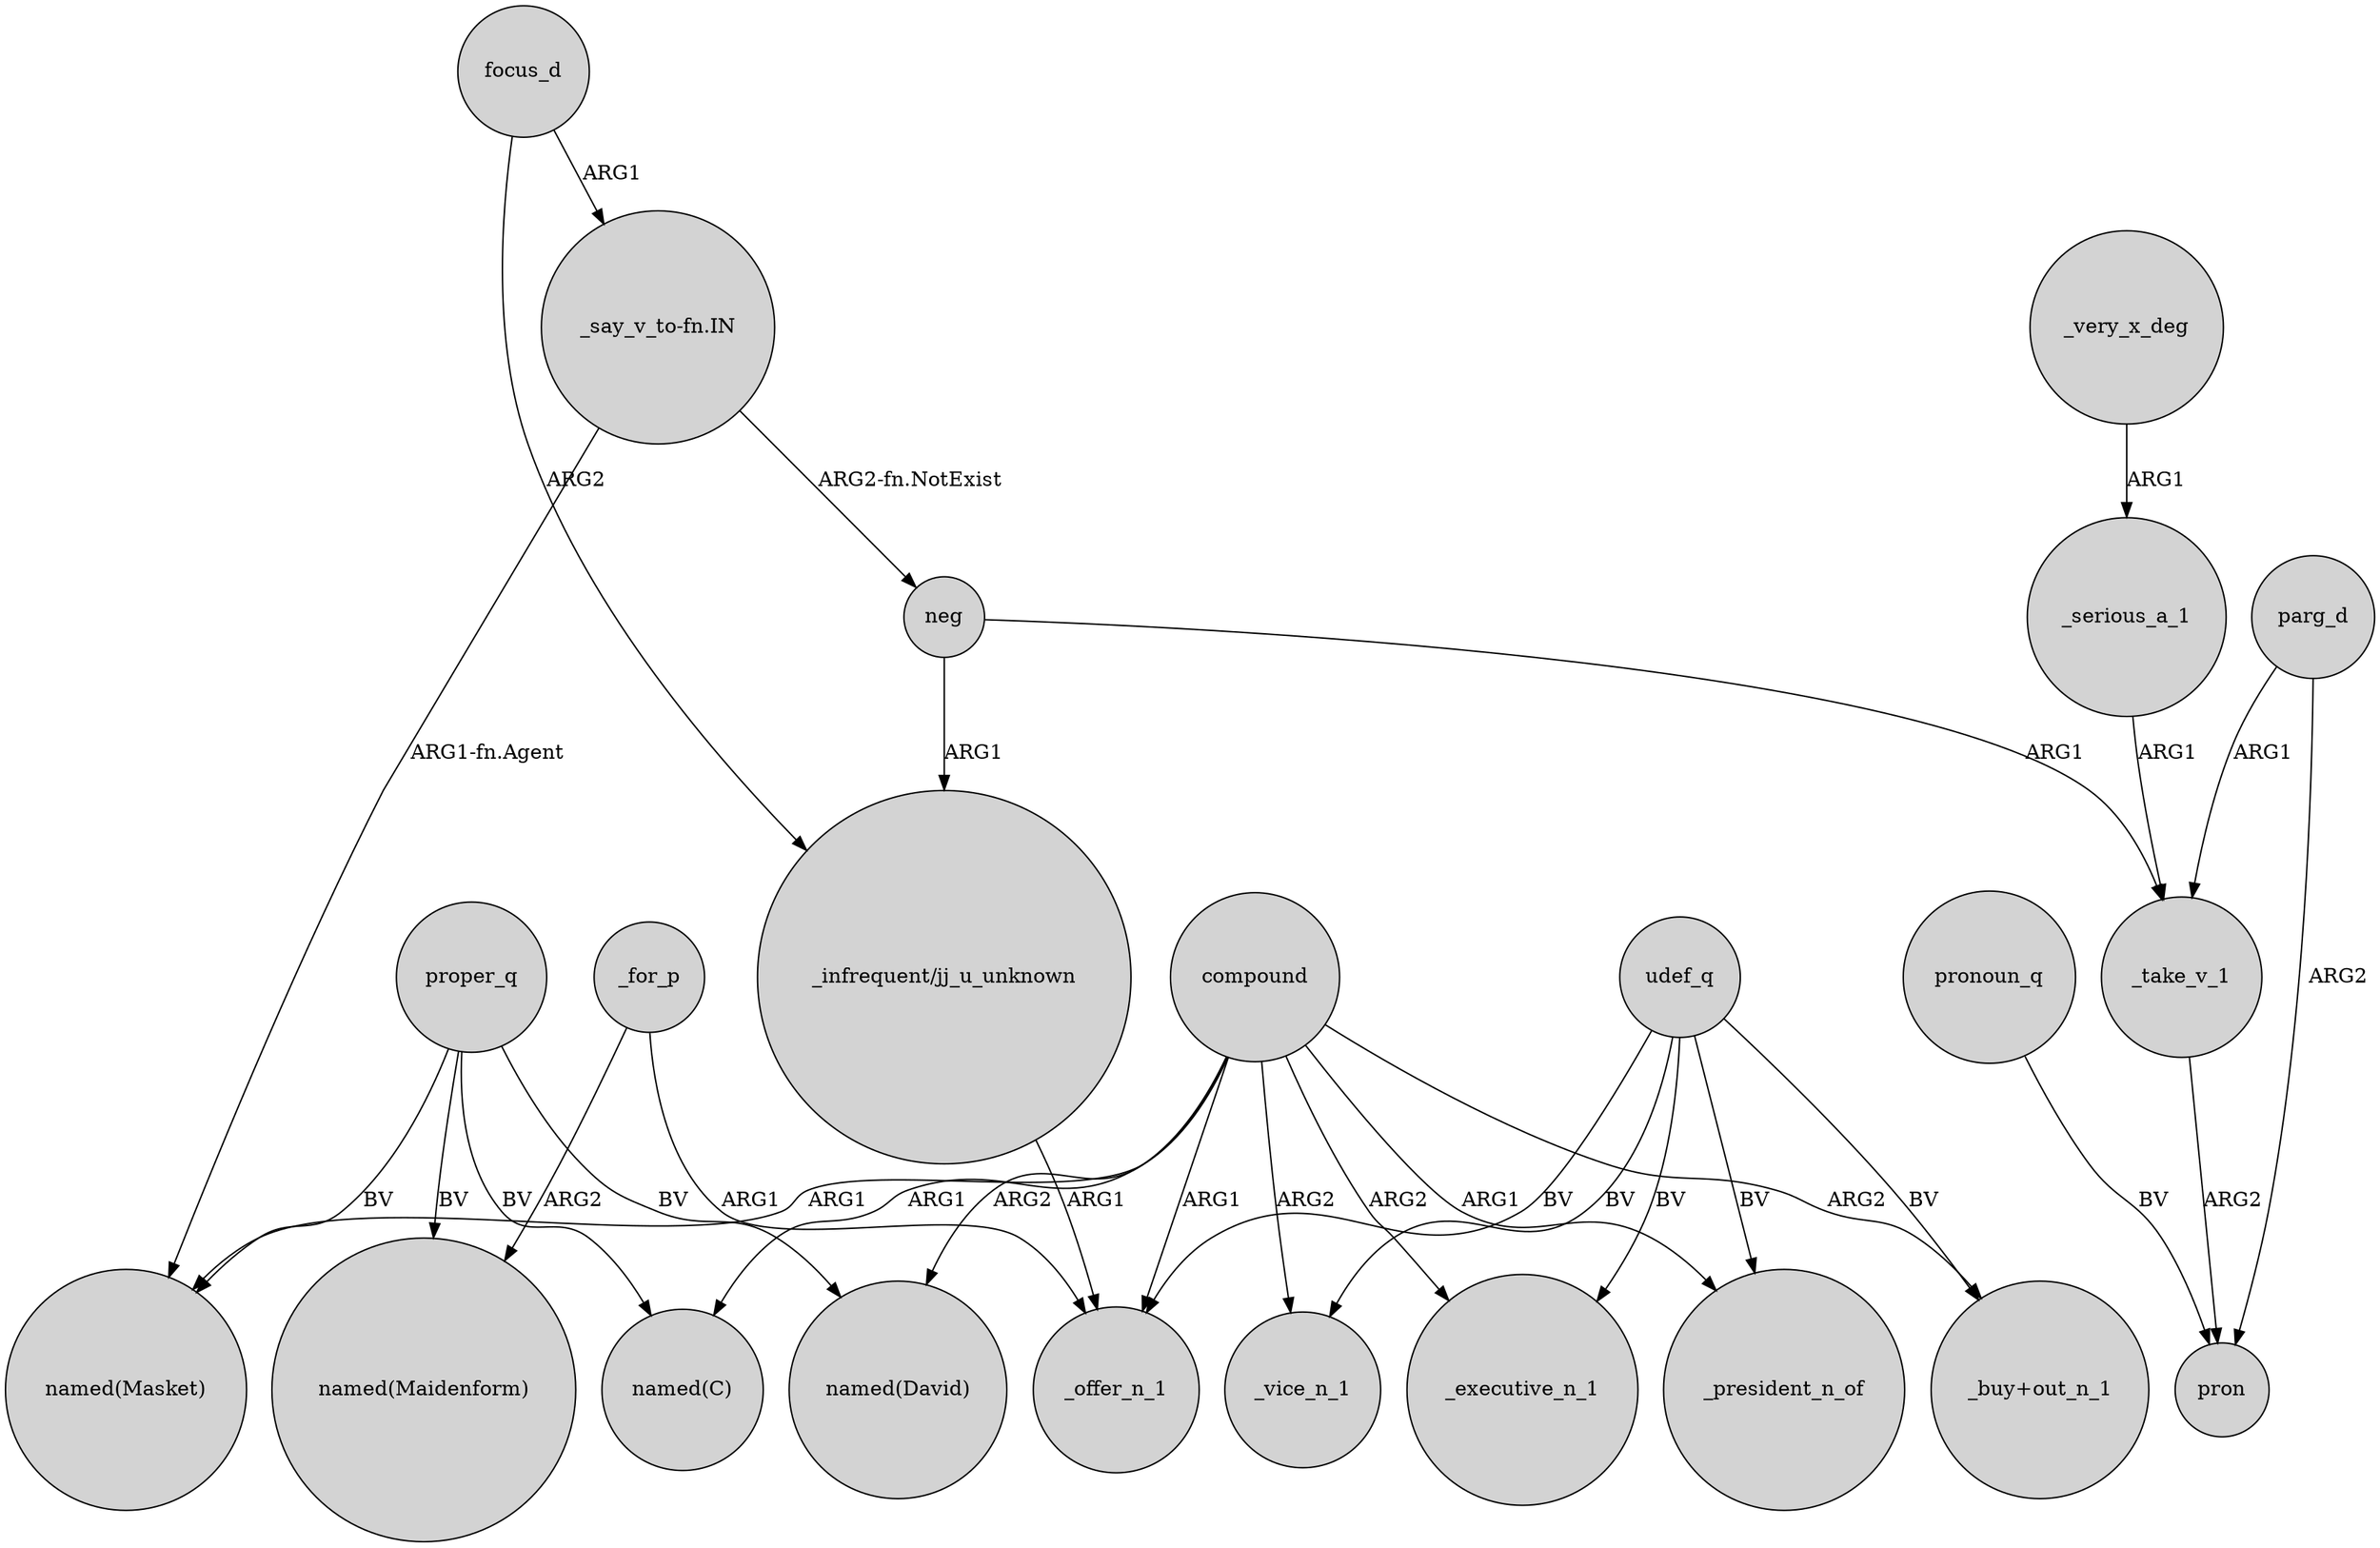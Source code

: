 digraph {
	node [shape=circle style=filled]
	_for_p -> _offer_n_1 [label=ARG1]
	_serious_a_1 -> _take_v_1 [label=ARG1]
	compound -> "named(Masket)" [label=ARG1]
	proper_q -> "named(Maidenform)" [label=BV]
	_for_p -> "named(Maidenform)" [label=ARG2]
	compound -> _vice_n_1 [label=ARG2]
	udef_q -> _executive_n_1 [label=BV]
	udef_q -> _offer_n_1 [label=BV]
	compound -> "_buy+out_n_1" [label=ARG2]
	udef_q -> _vice_n_1 [label=BV]
	udef_q -> "_buy+out_n_1" [label=BV]
	"_infrequent/jj_u_unknown" -> _offer_n_1 [label=ARG1]
	"_say_v_to-fn.IN" -> "named(Masket)" [label="ARG1-fn.Agent"]
	neg -> _take_v_1 [label=ARG1]
	_take_v_1 -> pron [label=ARG2]
	parg_d -> pron [label=ARG2]
	pronoun_q -> pron [label=BV]
	neg -> "_infrequent/jj_u_unknown" [label=ARG1]
	compound -> _president_n_of [label=ARG1]
	udef_q -> _president_n_of [label=BV]
	compound -> "named(David)" [label=ARG2]
	compound -> "named(C)" [label=ARG1]
	proper_q -> "named(Masket)" [label=BV]
	focus_d -> "_infrequent/jj_u_unknown" [label=ARG2]
	proper_q -> "named(C)" [label=BV]
	proper_q -> "named(David)" [label=BV]
	compound -> _executive_n_1 [label=ARG2]
	_very_x_deg -> _serious_a_1 [label=ARG1]
	"_say_v_to-fn.IN" -> neg [label="ARG2-fn.NotExist"]
	compound -> _offer_n_1 [label=ARG1]
	focus_d -> "_say_v_to-fn.IN" [label=ARG1]
	parg_d -> _take_v_1 [label=ARG1]
}

